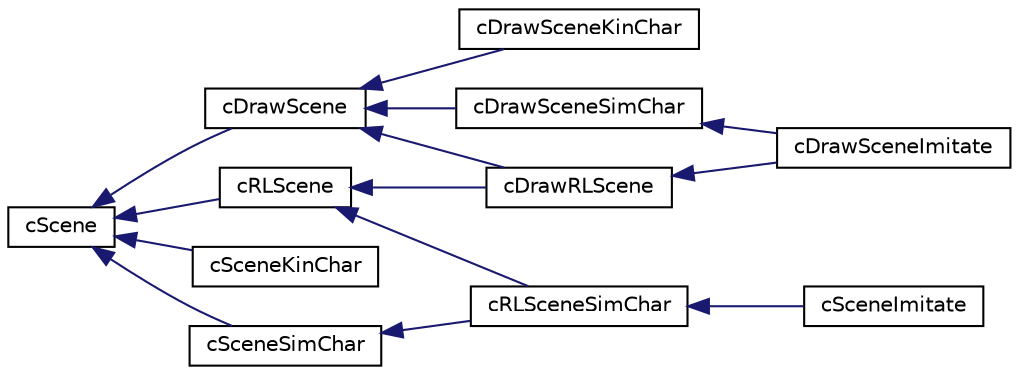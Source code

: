 digraph "Graphical Class Hierarchy"
{
 // LATEX_PDF_SIZE
  edge [fontname="Helvetica",fontsize="10",labelfontname="Helvetica",labelfontsize="10"];
  node [fontname="Helvetica",fontsize="10",shape=record];
  rankdir="LR";
  Node0 [label="cScene",height=0.2,width=0.4,color="black", fillcolor="white", style="filled",URL="$classc_scene.html",tooltip=" "];
  Node0 -> Node1 [dir="back",color="midnightblue",fontsize="10",style="solid",fontname="Helvetica"];
  Node1 [label="cDrawScene",height=0.2,width=0.4,color="black", fillcolor="white", style="filled",URL="$classc_draw_scene.html",tooltip=" "];
  Node1 -> Node2 [dir="back",color="midnightblue",fontsize="10",style="solid",fontname="Helvetica"];
  Node2 [label="cDrawRLScene",height=0.2,width=0.4,color="black", fillcolor="white", style="filled",URL="$classc_draw_r_l_scene.html",tooltip=" "];
  Node2 -> Node3 [dir="back",color="midnightblue",fontsize="10",style="solid",fontname="Helvetica"];
  Node3 [label="cDrawSceneImitate",height=0.2,width=0.4,color="black", fillcolor="white", style="filled",URL="$classc_draw_scene_imitate.html",tooltip=" "];
  Node1 -> Node4 [dir="back",color="midnightblue",fontsize="10",style="solid",fontname="Helvetica"];
  Node4 [label="cDrawSceneKinChar",height=0.2,width=0.4,color="black", fillcolor="white", style="filled",URL="$classc_draw_scene_kin_char.html",tooltip=" "];
  Node1 -> Node5 [dir="back",color="midnightblue",fontsize="10",style="solid",fontname="Helvetica"];
  Node5 [label="cDrawSceneSimChar",height=0.2,width=0.4,color="black", fillcolor="white", style="filled",URL="$classc_draw_scene_sim_char.html",tooltip=" "];
  Node5 -> Node3 [dir="back",color="midnightblue",fontsize="10",style="solid",fontname="Helvetica"];
  Node0 -> Node6 [dir="back",color="midnightblue",fontsize="10",style="solid",fontname="Helvetica"];
  Node6 [label="cRLScene",height=0.2,width=0.4,color="black", fillcolor="white", style="filled",URL="$classc_r_l_scene.html",tooltip=" "];
  Node6 -> Node2 [dir="back",color="midnightblue",fontsize="10",style="solid",fontname="Helvetica"];
  Node6 -> Node7 [dir="back",color="midnightblue",fontsize="10",style="solid",fontname="Helvetica"];
  Node7 [label="cRLSceneSimChar",height=0.2,width=0.4,color="black", fillcolor="white", style="filled",URL="$classc_r_l_scene_sim_char.html",tooltip=" "];
  Node7 -> Node8 [dir="back",color="midnightblue",fontsize="10",style="solid",fontname="Helvetica"];
  Node8 [label="cSceneImitate",height=0.2,width=0.4,color="black", fillcolor="white", style="filled",URL="$classc_scene_imitate.html",tooltip=" "];
  Node0 -> Node9 [dir="back",color="midnightblue",fontsize="10",style="solid",fontname="Helvetica"];
  Node9 [label="cSceneKinChar",height=0.2,width=0.4,color="black", fillcolor="white", style="filled",URL="$classc_scene_kin_char.html",tooltip=" "];
  Node0 -> Node10 [dir="back",color="midnightblue",fontsize="10",style="solid",fontname="Helvetica"];
  Node10 [label="cSceneSimChar",height=0.2,width=0.4,color="black", fillcolor="white", style="filled",URL="$classc_scene_sim_char.html",tooltip=" "];
  Node10 -> Node7 [dir="back",color="midnightblue",fontsize="10",style="solid",fontname="Helvetica"];
}
